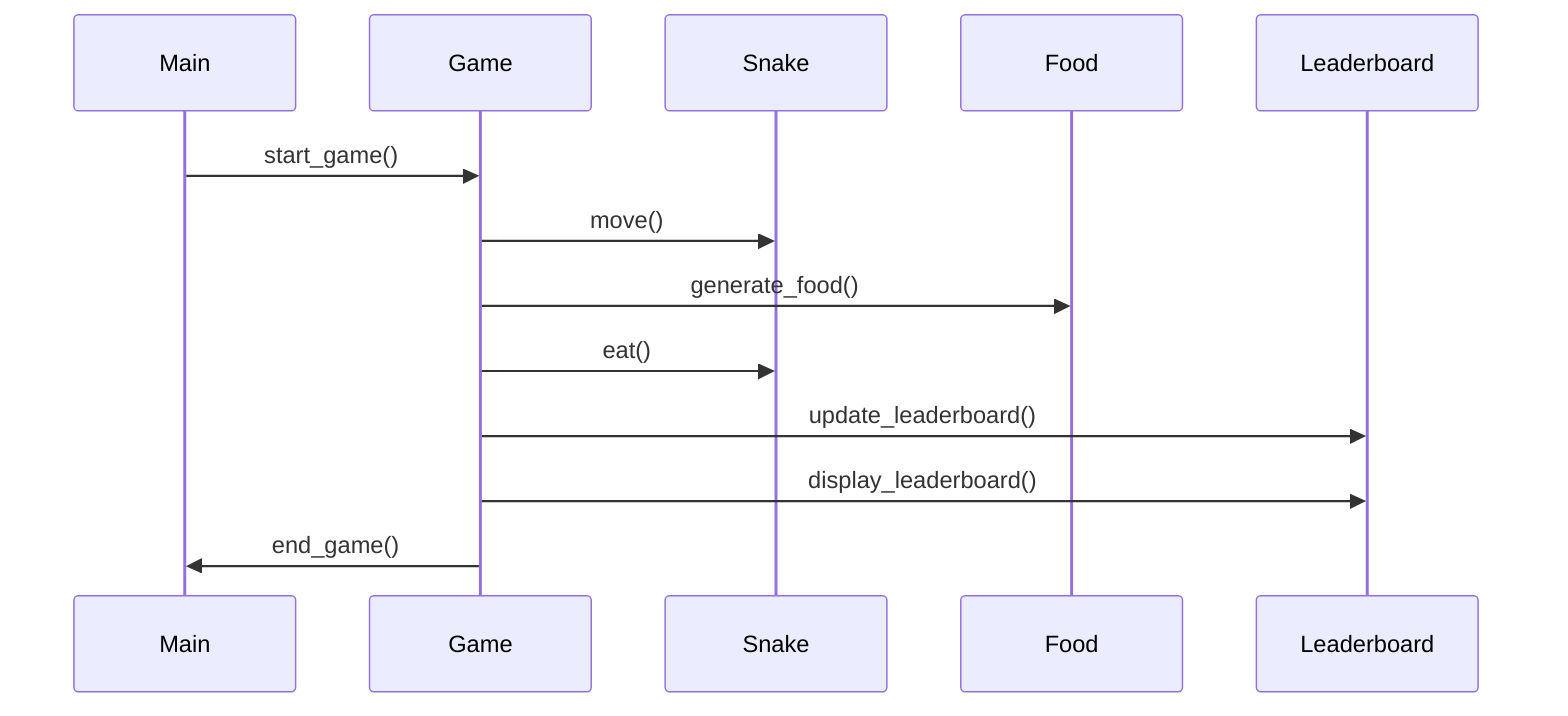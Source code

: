 sequenceDiagram
    participant M as Main
    participant G as Game
    participant S as Snake
    participant F as Food
    participant L as Leaderboard
    M->>G: start_game()
    G->>S: move()
    G->>F: generate_food()
    G->>S: eat()
    G->>L: update_leaderboard()
    G->>L: display_leaderboard()
    G->>M: end_game()